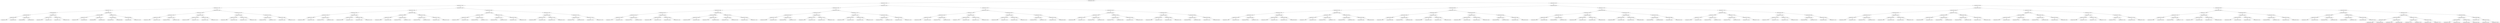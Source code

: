 digraph G{
95048830 [label="Node{data=[3340, 3340]}"]
95048830 -> 412972260
412972260 [label="Node{data=[2276, 2276]}"]
412972260 -> 1806174203
1806174203 [label="Node{data=[1492, 1492]}"]
1806174203 -> 897492078
897492078 [label="Node{data=[1001, 1001]}"]
897492078 -> 1654660891
1654660891 [label="Node{data=[977, 977]}"]
1654660891 -> 300514815
300514815 [label="Node{data=[969, 969]}"]
300514815 -> 978663398
978663398 [label="Node{data=[965, 965]}"]
978663398 -> 2051586326
2051586326 [label="Node{data=[880, 880]}"]
2051586326 -> 410134915
410134915 [label="Node{data=[818, 818]}"]
2051586326 -> 1110354423
1110354423 [label="Node{data=[905, 905]}"]
978663398 -> 1364675667
1364675667 [label="Node{data=[967, 967]}"]
1364675667 -> 1860755302
1860755302 [label="Node{data=[966, 966]}"]
1364675667 -> 1734331657
1734331657 [label="Node{data=[968, 968]}"]
300514815 -> 1342812420
1342812420 [label="Node{data=[973, 973]}"]
1342812420 -> 995580546
995580546 [label="Node{data=[971, 971]}"]
995580546 -> 334274913
334274913 [label="Node{data=[970, 970]}"]
995580546 -> 172097936
172097936 [label="Node{data=[972, 972]}"]
1342812420 -> 400429133
400429133 [label="Node{data=[975, 975]}"]
400429133 -> 383572862
383572862 [label="Node{data=[974, 974]}"]
400429133 -> 1624082285
1624082285 [label="Node{data=[976, 976]}"]
1654660891 -> 2056864869
2056864869 [label="Node{data=[993, 993]}"]
2056864869 -> 488795907
488795907 [label="Node{data=[989, 989]}"]
488795907 -> 1834307826
1834307826 [label="Node{data=[979, 979]}"]
1834307826 -> 1638880474
1638880474 [label="Node{data=[978, 978]}"]
1834307826 -> 1369808614
1369808614 [label="Node{data=[988, 988]}"]
488795907 -> 1601288614
1601288614 [label="Node{data=[991, 991]}"]
1601288614 -> 417640570
417640570 [label="Node{data=[990, 990]}"]
1601288614 -> 58076728
58076728 [label="Node{data=[992, 992]}"]
2056864869 -> 2119815710
2119815710 [label="Node{data=[997, 997]}"]
2119815710 -> 750250234
750250234 [label="Node{data=[995, 995]}"]
750250234 -> 292416118
292416118 [label="Node{data=[994, 994]}"]
750250234 -> 601362829
601362829 [label="Node{data=[996, 996]}"]
2119815710 -> 329383626
329383626 [label="Node{data=[999, 999]}"]
329383626 -> 12723324
12723324 [label="Node{data=[998, 998]}"]
329383626 -> 2114076744
2114076744 [label="Node{data=[1000, 1000]}"]
897492078 -> 498430588
498430588 [label="Node{data=[1062, 1062]}"]
498430588 -> 25069742
25069742 [label="Node{data=[1054, 1054]}"]
25069742 -> 277790009
277790009 [label="Node{data=[1005, 1005]}"]
277790009 -> 2086842208
2086842208 [label="Node{data=[1003, 1003]}"]
2086842208 -> 1257378818
1257378818 [label="Node{data=[1002, 1002]}"]
2086842208 -> 1069338122
1069338122 [label="Node{data=[1004, 1004]}"]
277790009 -> 1514064817
1514064817 [label="Node{data=[1007, 1007]}"]
1514064817 -> 860780089
860780089 [label="Node{data=[1006, 1006]}"]
1514064817 -> 1766205014
1766205014 [label="Node{data=[1008, 1008]}"]
25069742 -> 819165674
819165674 [label="Node{data=[1058, 1058]}"]
819165674 -> 471621378
471621378 [label="Node{data=[1056, 1056]}"]
471621378 -> 1554189574
1554189574 [label="Node{data=[1055, 1055]}"]
471621378 -> 76543058
76543058 [label="Node{data=[1057, 1057]}"]
819165674 -> 792252672
792252672 [label="Node{data=[1060, 1060]}"]
792252672 -> 1369604010
1369604010 [label="Node{data=[1059, 1059]}"]
792252672 -> 363692965
363692965 [label="Node{data=[1061, 1061]}"]
498430588 -> 1853610022
1853610022 [label="Node{data=[1484, 1484]}"]
1853610022 -> 119714872
119714872 [label="Node{data=[1066, 1066]}"]
119714872 -> 1161811033
1161811033 [label="Node{data=[1064, 1064]}"]
1161811033 -> 1014421488
1014421488 [label="Node{data=[1063, 1063]}"]
1161811033 -> 209486512
209486512 [label="Node{data=[1065, 1065]}"]
119714872 -> 510485619
510485619 [label="Node{data=[1482, 1482]}"]
510485619 -> 634119931
634119931 [label="Node{data=[1067, 1067]}"]
510485619 -> 797474021
797474021 [label="Node{data=[1483, 1483]}"]
1853610022 -> 1200161446
1200161446 [label="Node{data=[1488, 1488]}"]
1200161446 -> 850569432
850569432 [label="Node{data=[1486, 1486]}"]
850569432 -> 1211399243
1211399243 [label="Node{data=[1485, 1485]}"]
850569432 -> 615997180
615997180 [label="Node{data=[1487, 1487]}"]
1200161446 -> 732230910
732230910 [label="Node{data=[1490, 1490]}"]
732230910 -> 209157434
209157434 [label="Node{data=[1489, 1489]}"]
732230910 -> 1741332187
1741332187 [label="Node{data=[1491, 1491]}"]
1806174203 -> 2031385696
2031385696 [label="Node{data=[2163, 2163]}"]
2031385696 -> 1973122232
1973122232 [label="Node{data=[1562, 1562]}"]
1973122232 -> 1110595996
1110595996 [label="Node{data=[1538, 1538]}"]
1110595996 -> 1908226887
1908226887 [label="Node{data=[1496, 1496]}"]
1908226887 -> 730906220
730906220 [label="Node{data=[1494, 1494]}"]
730906220 -> 92283154
92283154 [label="Node{data=[1493, 1493]}"]
730906220 -> 1429108359
1429108359 [label="Node{data=[1495, 1495]}"]
1908226887 -> 1305544806
1305544806 [label="Node{data=[1498, 1498]}"]
1305544806 -> 1671216238
1671216238 [label="Node{data=[1497, 1497]}"]
1305544806 -> 1737525694
1737525694 [label="Node{data=[1529, 1529]}"]
1110595996 -> 1101808005
1101808005 [label="Node{data=[1558, 1558]}"]
1101808005 -> 83616750
83616750 [label="Node{data=[1556, 1556]}"]
83616750 -> 33702099
33702099 [label="Node{data=[1555, 1555]}"]
83616750 -> 1639769172
1639769172 [label="Node{data=[1557, 1557]}"]
1101808005 -> 1111433615
1111433615 [label="Node{data=[1560, 1560]}"]
1111433615 -> 427843253
427843253 [label="Node{data=[1559, 1559]}"]
1111433615 -> 160727438
160727438 [label="Node{data=[1561, 1561]}"]
1973122232 -> 260856492
260856492 [label="Node{data=[1593, 1593]}"]
260856492 -> 872685963
872685963 [label="Node{data=[1566, 1566]}"]
872685963 -> 795518024
795518024 [label="Node{data=[1564, 1564]}"]
795518024 -> 39831770
39831770 [label="Node{data=[1563, 1563]}"]
795518024 -> 1877719815
1877719815 [label="Node{data=[1565, 1565]}"]
872685963 -> 2062993160
2062993160 [label="Node{data=[1568, 1568]}"]
2062993160 -> 12870906
12870906 [label="Node{data=[1567, 1567]}"]
2062993160 -> 2090951968
2090951968 [label="Node{data=[1572, 1572]}"]
260856492 -> 1319164464
1319164464 [label="Node{data=[2159, 2159]}"]
1319164464 -> 44210795
44210795 [label="Node{data=[2157, 2157]}"]
44210795 -> 560127345
560127345 [label="Node{data=[2156, 2156]}"]
44210795 -> 1453138968
1453138968 [label="Node{data=[2158, 2158]}"]
1319164464 -> 514069921
514069921 [label="Node{data=[2161, 2161]}"]
514069921 -> 138655196
138655196 [label="Node{data=[2160, 2160]}"]
514069921 -> 1065183472
1065183472 [label="Node{data=[2162, 2162]}"]
2031385696 -> 16721635
16721635 [label="Node{data=[2235, 2235]}"]
16721635 -> 1044914752
1044914752 [label="Node{data=[2219, 2219]}"]
1044914752 -> 732994816
732994816 [label="Node{data=[2167, 2167]}"]
732994816 -> 2145274478
2145274478 [label="Node{data=[2165, 2165]}"]
2145274478 -> 107983688
107983688 [label="Node{data=[2164, 2164]}"]
2145274478 -> 2034944999
2034944999 [label="Node{data=[2166, 2166]}"]
732994816 -> 1455227219
1455227219 [label="Node{data=[2169, 2169]}"]
1455227219 -> 1539157200
1539157200 [label="Node{data=[2168, 2168]}"]
1455227219 -> 540254492
540254492 [label="Node{data=[2170, 2170]}"]
1044914752 -> 252265230
252265230 [label="Node{data=[2231, 2231]}"]
252265230 -> 830499877
830499877 [label="Node{data=[2221, 2221]}"]
830499877 -> 133012969
133012969 [label="Node{data=[2220, 2220]}"]
830499877 -> 980154185
980154185 [label="Node{data=[2230, 2230]}"]
252265230 -> 2134889017
2134889017 [label="Node{data=[2233, 2233]}"]
2134889017 -> 1307343039
1307343039 [label="Node{data=[2232, 2232]}"]
2134889017 -> 637904446
637904446 [label="Node{data=[2234, 2234]}"]
16721635 -> 1135729672
1135729672 [label="Node{data=[2243, 2243]}"]
1135729672 -> 1117679709
1117679709 [label="Node{data=[2239, 2239]}"]
1117679709 -> 1822019889
1822019889 [label="Node{data=[2237, 2237]}"]
1822019889 -> 1730592458
1730592458 [label="Node{data=[2236, 2236]}"]
1822019889 -> 708472762
708472762 [label="Node{data=[2238, 2238]}"]
1117679709 -> 462945848
462945848 [label="Node{data=[2241, 2241]}"]
462945848 -> 958772258
958772258 [label="Node{data=[2240, 2240]}"]
462945848 -> 1797758242
1797758242 [label="Node{data=[2242, 2242]}"]
1135729672 -> 303654979
303654979 [label="Node{data=[2257, 2257]}"]
303654979 -> 920334854
920334854 [label="Node{data=[2245, 2245]}"]
920334854 -> 583730267
583730267 [label="Node{data=[2244, 2244]}"]
920334854 -> 1968325549
1968325549 [label="Node{data=[2246, 2246]}"]
303654979 -> 751855156
751855156 [label="Node{data=[2274, 2274]}"]
751855156 -> 1140079274
1140079274 [label="Node{data=[2273, 2273]}"]
751855156 -> 963057491
963057491 [label="Node{data=[2275, 2275]}"]
412972260 -> 1590650105
1590650105 [label="Node{data=[3162, 3162]}"]
1590650105 -> 1895909586
1895909586 [label="Node{data=[2423, 2423]}"]
1895909586 -> 323095858
323095858 [label="Node{data=[2292, 2292]}"]
323095858 -> 303979910
303979910 [label="Node{data=[2284, 2284]}"]
303979910 -> 936577936
936577936 [label="Node{data=[2280, 2280]}"]
936577936 -> 1290764896
1290764896 [label="Node{data=[2278, 2278]}"]
1290764896 -> 1338453330
1338453330 [label="Node{data=[2277, 2277]}"]
1290764896 -> 794143553
794143553 [label="Node{data=[2279, 2279]}"]
936577936 -> 16104112
16104112 [label="Node{data=[2282, 2282]}"]
16104112 -> 817484876
817484876 [label="Node{data=[2281, 2281]}"]
16104112 -> 1189266100
1189266100 [label="Node{data=[2283, 2283]}"]
303979910 -> 1156544138
1156544138 [label="Node{data=[2288, 2288]}"]
1156544138 -> 1776448669
1776448669 [label="Node{data=[2286, 2286]}"]
1776448669 -> 386385497
386385497 [label="Node{data=[2285, 2285]}"]
1776448669 -> 1193300335
1193300335 [label="Node{data=[2287, 2287]}"]
1156544138 -> 2026124327
2026124327 [label="Node{data=[2290, 2290]}"]
2026124327 -> 41476414
41476414 [label="Node{data=[2289, 2289]}"]
2026124327 -> 728025638
728025638 [label="Node{data=[2291, 2291]}"]
323095858 -> 1846172940
1846172940 [label="Node{data=[2300, 2300]}"]
1846172940 -> 926300646
926300646 [label="Node{data=[2296, 2296]}"]
926300646 -> 1912758063
1912758063 [label="Node{data=[2294, 2294]}"]
1912758063 -> 2142936755
2142936755 [label="Node{data=[2293, 2293]}"]
1912758063 -> 1130651253
1130651253 [label="Node{data=[2295, 2295]}"]
926300646 -> 1159444214
1159444214 [label="Node{data=[2298, 2298]}"]
1159444214 -> 629170781
629170781 [label="Node{data=[2297, 2297]}"]
1159444214 -> 249835352
249835352 [label="Node{data=[2299, 2299]}"]
1846172940 -> 1871859463
1871859463 [label="Node{data=[2367, 2367]}"]
1871859463 -> 2007431173
2007431173 [label="Node{data=[2305, 2305]}"]
2007431173 -> 1360195110
1360195110 [label="Node{data=[2301, 2301]}"]
2007431173 -> 2124649907
2124649907 [label="Node{data=[2332, 2332]}"]
1871859463 -> 53741335
53741335 [label="Node{data=[2408, 2408]}"]
53741335 -> 1125298596
1125298596 [label="Node{data=[2394, 2394]}"]
53741335 -> 95880254
95880254 [label="Node{data=[2421, 2421]}"]
1895909586 -> 1742411574
1742411574 [label="Node{data=[3133, 3133]}"]
1742411574 -> 1148500069
1148500069 [label="Node{data=[3125, 3125]}"]
1148500069 -> 306036446
306036446 [label="Node{data=[2565, 2565]}"]
306036446 -> 798412371
798412371 [label="Node{data=[2527, 2527]}"]
798412371 -> 281746992
281746992 [label="Node{data=[2493, 2493]}"]
798412371 -> 1906125788
1906125788 [label="Node{data=[2545, 2545]}"]
306036446 -> 237609087
237609087 [label="Node{data=[3123, 3123]}"]
237609087 -> 399774655
399774655 [label="Node{data=[3050, 3050]}"]
237609087 -> 1596372459
1596372459 [label="Node{data=[3124, 3124]}"]
1148500069 -> 1199416856
1199416856 [label="Node{data=[3129, 3129]}"]
1199416856 -> 68476112
68476112 [label="Node{data=[3127, 3127]}"]
68476112 -> 871005702
871005702 [label="Node{data=[3126, 3126]}"]
68476112 -> 1502153853
1502153853 [label="Node{data=[3128, 3128]}"]
1199416856 -> 1936600114
1936600114 [label="Node{data=[3131, 3131]}"]
1936600114 -> 1363057875
1363057875 [label="Node{data=[3130, 3130]}"]
1936600114 -> 834978492
834978492 [label="Node{data=[3132, 3132]}"]
1742411574 -> 541055517
541055517 [label="Node{data=[3141, 3141]}"]
541055517 -> 582122900
582122900 [label="Node{data=[3137, 3137]}"]
582122900 -> 131048725
131048725 [label="Node{data=[3135, 3135]}"]
131048725 -> 277431922
277431922 [label="Node{data=[3134, 3134]}"]
131048725 -> 1312332108
1312332108 [label="Node{data=[3136, 3136]}"]
582122900 -> 2144801730
2144801730 [label="Node{data=[3139, 3139]}"]
2144801730 -> 97183264
97183264 [label="Node{data=[3138, 3138]}"]
2144801730 -> 1596623421
1596623421 [label="Node{data=[3140, 3140]}"]
541055517 -> 1431472749
1431472749 [label="Node{data=[3158, 3158]}"]
1431472749 -> 308075014
308075014 [label="Node{data=[3156, 3156]}"]
308075014 -> 1089852811
1089852811 [label="Node{data=[3155, 3155]}"]
308075014 -> 1267061962
1267061962 [label="Node{data=[3157, 3157]}"]
1431472749 -> 180694581
180694581 [label="Node{data=[3160, 3160]}"]
180694581 -> 2117949825
2117949825 [label="Node{data=[3159, 3159]}"]
180694581 -> 269128256
269128256 [label="Node{data=[3161, 3161]}"]
1590650105 -> 1976313615
1976313615 [label="Node{data=[3270, 3270]}"]
1976313615 -> 1457199877
1457199877 [label="Node{data=[3194, 3194]}"]
1457199877 -> 1111400718
1111400718 [label="Node{data=[3170, 3170]}"]
1111400718 -> 107131803
107131803 [label="Node{data=[3166, 3166]}"]
107131803 -> 310515719
310515719 [label="Node{data=[3164, 3164]}"]
310515719 -> 479144545
479144545 [label="Node{data=[3163, 3163]}"]
310515719 -> 730779183
730779183 [label="Node{data=[3165, 3165]}"]
107131803 -> 946036398
946036398 [label="Node{data=[3168, 3168]}"]
946036398 -> 975387525
975387525 [label="Node{data=[3167, 3167]}"]
946036398 -> 1603977858
1603977858 [label="Node{data=[3169, 3169]}"]
1111400718 -> 37257448
37257448 [label="Node{data=[3190, 3190]}"]
37257448 -> 546060335
546060335 [label="Node{data=[3188, 3188]}"]
546060335 -> 55627944
55627944 [label="Node{data=[3171, 3171]}"]
546060335 -> 173509778
173509778 [label="Node{data=[3189, 3189]}"]
37257448 -> 1286497008
1286497008 [label="Node{data=[3192, 3192]}"]
1286497008 -> 228746762
228746762 [label="Node{data=[3191, 3191]}"]
1286497008 -> 150086278
150086278 [label="Node{data=[3193, 3193]}"]
1457199877 -> 1056381974
1056381974 [label="Node{data=[3206, 3206]}"]
1056381974 -> 24203482
24203482 [label="Node{data=[3198, 3198]}"]
24203482 -> 536732872
536732872 [label="Node{data=[3196, 3196]}"]
536732872 -> 100795299
100795299 [label="Node{data=[3195, 3195]}"]
536732872 -> 1288409
1288409 [label="Node{data=[3197, 3197]}"]
24203482 -> 200265601
200265601 [label="Node{data=[3200, 3200]}"]
200265601 -> 2068095376
2068095376 [label="Node{data=[3199, 3199]}"]
200265601 -> 1842199104
1842199104 [label="Node{data=[3201, 3201]}"]
1056381974 -> 1887797824
1887797824 [label="Node{data=[3222, 3222]}"]
1887797824 -> 98818070
98818070 [label="Node{data=[3220, 3220]}"]
98818070 -> 1534435611
1534435611 [label="Node{data=[3219, 3219]}"]
98818070 -> 1533677455
1533677455 [label="Node{data=[3221, 3221]}"]
1887797824 -> 127996192
127996192 [label="Node{data=[3230, 3230]}"]
127996192 -> 471423658
471423658 [label="Node{data=[3223, 3223]}"]
127996192 -> 1787972939
1787972939 [label="Node{data=[3269, 3269]}"]
1976313615 -> 1636770273
1636770273 [label="Node{data=[3324, 3324]}"]
1636770273 -> 1856509153
1856509153 [label="Node{data=[3316, 3316]}"]
1856509153 -> 942858132
942858132 [label="Node{data=[3312, 3312]}"]
942858132 -> 1077032396
1077032396 [label="Node{data=[3310, 3310]}"]
1077032396 -> 1487569922
1487569922 [label="Node{data=[3295, 3295]}"]
1077032396 -> 1988857066
1988857066 [label="Node{data=[3311, 3311]}"]
942858132 -> 1491805136
1491805136 [label="Node{data=[3314, 3314]}"]
1491805136 -> 153542996
153542996 [label="Node{data=[3313, 3313]}"]
1491805136 -> 86048486
86048486 [label="Node{data=[3315, 3315]}"]
1856509153 -> 795270772
795270772 [label="Node{data=[3320, 3320]}"]
795270772 -> 781356523
781356523 [label="Node{data=[3318, 3318]}"]
781356523 -> 276882732
276882732 [label="Node{data=[3317, 3317]}"]
781356523 -> 316014100
316014100 [label="Node{data=[3319, 3319]}"]
795270772 -> 190383940
190383940 [label="Node{data=[3322, 3322]}"]
190383940 -> 824065553
824065553 [label="Node{data=[3321, 3321]}"]
190383940 -> 648025243
648025243 [label="Node{data=[3323, 3323]}"]
1636770273 -> 465070853
465070853 [label="Node{data=[3332, 3332]}"]
465070853 -> 1486367761
1486367761 [label="Node{data=[3328, 3328]}"]
1486367761 -> 414613413
414613413 [label="Node{data=[3326, 3326]}"]
414613413 -> 1049928932
1049928932 [label="Node{data=[3325, 3325]}"]
414613413 -> 1722552432
1722552432 [label="Node{data=[3327, 3327]}"]
1486367761 -> 2144157712
2144157712 [label="Node{data=[3330, 3330]}"]
2144157712 -> 1420641051
1420641051 [label="Node{data=[3329, 3329]}"]
2144157712 -> 1325756142
1325756142 [label="Node{data=[3331, 3331]}"]
465070853 -> 1227671790
1227671790 [label="Node{data=[3336, 3336]}"]
1227671790 -> 1551162395
1551162395 [label="Node{data=[3334, 3334]}"]
1551162395 -> 1652554005
1652554005 [label="Node{data=[3333, 3333]}"]
1551162395 -> 115968426
115968426 [label="Node{data=[3335, 3335]}"]
1227671790 -> 690838049
690838049 [label="Node{data=[3338, 3338]}"]
690838049 -> 1396956955
1396956955 [label="Node{data=[3337, 3337]}"]
690838049 -> 1323905847
1323905847 [label="Node{data=[3339, 3339]}"]
95048830 -> 67585945
67585945 [label="Node{data=[3812, 3812]}"]
67585945 -> 1194912106
1194912106 [label="Node{data=[3633, 3633]}"]
1194912106 -> 181292433
181292433 [label="Node{data=[3586, 3586]}"]
181292433 -> 230270836
230270836 [label="Node{data=[3570, 3570]}"]
230270836 -> 867959509
867959509 [label="Node{data=[3379, 3379]}"]
867959509 -> 869260913
869260913 [label="Node{data=[3344, 3344]}"]
869260913 -> 1268100956
1268100956 [label="Node{data=[3342, 3342]}"]
1268100956 -> 190260061
190260061 [label="Node{data=[3341, 3341]}"]
1268100956 -> 1487807048
1487807048 [label="Node{data=[3343, 3343]}"]
869260913 -> 358564730
358564730 [label="Node{data=[3346, 3346]}"]
358564730 -> 1935077826
1935077826 [label="Node{data=[3345, 3345]}"]
358564730 -> 1101625662
1101625662 [label="Node{data=[3347, 3347]}"]
867959509 -> 1748811553
1748811553 [label="Node{data=[3538, 3538]}"]
1748811553 -> 118977999
118977999 [label="Node{data=[3463, 3463]}"]
118977999 -> 1124817934
1124817934 [label="Node{data=[3419, 3419]}"]
118977999 -> 1239530968
1239530968 [label="Node{data=[3481, 3481]}"]
1748811553 -> 1143592562
1143592562 [label="Node{data=[3568, 3568]}"]
1143592562 -> 2024569397
2024569397 [label="Node{data=[3551, 3551]}"]
1143592562 -> 1633591810
1633591810 [label="Node{data=[3569, 3569]}"]
230270836 -> 630574220
630574220 [label="Node{data=[3578, 3578]}"]
630574220 -> 797250570
797250570 [label="Node{data=[3574, 3574]}"]
797250570 -> 878947869
878947869 [label="Node{data=[3572, 3572]}"]
878947869 -> 540628001
540628001 [label="Node{data=[3571, 3571]}"]
878947869 -> 725814534
725814534 [label="Node{data=[3573, 3573]}"]
797250570 -> 752974112
752974112 [label="Node{data=[3576, 3576]}"]
752974112 -> 98249191
98249191 [label="Node{data=[3575, 3575]}"]
752974112 -> 1873407265
1873407265 [label="Node{data=[3577, 3577]}"]
630574220 -> 1546774255
1546774255 [label="Node{data=[3582, 3582]}"]
1546774255 -> 2067708976
2067708976 [label="Node{data=[3580, 3580]}"]
2067708976 -> 662058657
662058657 [label="Node{data=[3579, 3579]}"]
2067708976 -> 118884235
118884235 [label="Node{data=[3581, 3581]}"]
1546774255 -> 1422106392
1422106392 [label="Node{data=[3584, 3584]}"]
1422106392 -> 1519543948
1519543948 [label="Node{data=[3583, 3583]}"]
1422106392 -> 1279758401
1279758401 [label="Node{data=[3585, 3585]}"]
181292433 -> 2077944861
2077944861 [label="Node{data=[3617, 3617]}"]
2077944861 -> 858363681
858363681 [label="Node{data=[3594, 3594]}"]
858363681 -> 2051420622
2051420622 [label="Node{data=[3590, 3590]}"]
2051420622 -> 183726943
183726943 [label="Node{data=[3588, 3588]}"]
183726943 -> 644209688
644209688 [label="Node{data=[3587, 3587]}"]
183726943 -> 1502267242
1502267242 [label="Node{data=[3589, 3589]}"]
2051420622 -> 310990292
310990292 [label="Node{data=[3592, 3592]}"]
310990292 -> 66172241
66172241 [label="Node{data=[3591, 3591]}"]
310990292 -> 201075755
201075755 [label="Node{data=[3593, 3593]}"]
858363681 -> 79829929
79829929 [label="Node{data=[3613, 3613]}"]
79829929 -> 1555941648
1555941648 [label="Node{data=[3596, 3596]}"]
1555941648 -> 1382589675
1382589675 [label="Node{data=[3595, 3595]}"]
1555941648 -> 949966841
949966841 [label="Node{data=[3597, 3597]}"]
79829929 -> 747899920
747899920 [label="Node{data=[3615, 3615]}"]
747899920 -> 517187035
517187035 [label="Node{data=[3614, 3614]}"]
747899920 -> 151721238
151721238 [label="Node{data=[3616, 3616]}"]
2077944861 -> 1265220433
1265220433 [label="Node{data=[3625, 3625]}"]
1265220433 -> 1200741024
1200741024 [label="Node{data=[3621, 3621]}"]
1200741024 -> 1156530932
1156530932 [label="Node{data=[3619, 3619]}"]
1156530932 -> 362630362
362630362 [label="Node{data=[3618, 3618]}"]
1156530932 -> 329833995
329833995 [label="Node{data=[3620, 3620]}"]
1200741024 -> 1520779780
1520779780 [label="Node{data=[3623, 3623]}"]
1520779780 -> 1684230982
1684230982 [label="Node{data=[3622, 3622]}"]
1520779780 -> 468138124
468138124 [label="Node{data=[3624, 3624]}"]
1265220433 -> 1324017021
1324017021 [label="Node{data=[3629, 3629]}"]
1324017021 -> 1043282886
1043282886 [label="Node{data=[3627, 3627]}"]
1043282886 -> 1084794406
1084794406 [label="Node{data=[3626, 3626]}"]
1043282886 -> 1655297511
1655297511 [label="Node{data=[3628, 3628]}"]
1324017021 -> 2071008706
2071008706 [label="Node{data=[3631, 3631]}"]
2071008706 -> 1019732065
1019732065 [label="Node{data=[3630, 3630]}"]
2071008706 -> 962324553
962324553 [label="Node{data=[3632, 3632]}"]
1194912106 -> 359728232
359728232 [label="Node{data=[3715, 3715]}"]
359728232 -> 1717427201
1717427201 [label="Node{data=[3649, 3649]}"]
1717427201 -> 1704651843
1704651843 [label="Node{data=[3641, 3641]}"]
1704651843 -> 56969497
56969497 [label="Node{data=[3637, 3637]}"]
56969497 -> 514482009
514482009 [label="Node{data=[3635, 3635]}"]
514482009 -> 371139929
371139929 [label="Node{data=[3634, 3634]}"]
514482009 -> 617954093
617954093 [label="Node{data=[3636, 3636]}"]
56969497 -> 231834415
231834415 [label="Node{data=[3639, 3639]}"]
231834415 -> 1095587163
1095587163 [label="Node{data=[3638, 3638]}"]
231834415 -> 773293510
773293510 [label="Node{data=[3640, 3640]}"]
1704651843 -> 588701562
588701562 [label="Node{data=[3645, 3645]}"]
588701562 -> 585099468
585099468 [label="Node{data=[3643, 3643]}"]
585099468 -> 152274497
152274497 [label="Node{data=[3642, 3642]}"]
585099468 -> 465046288
465046288 [label="Node{data=[3644, 3644]}"]
588701562 -> 247527954
247527954 [label="Node{data=[3647, 3647]}"]
247527954 -> 1401219726
1401219726 [label="Node{data=[3646, 3646]}"]
247527954 -> 1177575217
1177575217 [label="Node{data=[3648, 3648]}"]
1717427201 -> 495664236
495664236 [label="Node{data=[3657, 3657]}"]
495664236 -> 345130405
345130405 [label="Node{data=[3653, 3653]}"]
345130405 -> 1622543651
1622543651 [label="Node{data=[3651, 3651]}"]
1622543651 -> 616239059
616239059 [label="Node{data=[3650, 3650]}"]
1622543651 -> 1620524916
1620524916 [label="Node{data=[3652, 3652]}"]
345130405 -> 1722737070
1722737070 [label="Node{data=[3655, 3655]}"]
1722737070 -> 908146509
908146509 [label="Node{data=[3654, 3654]}"]
1722737070 -> 1243116493
1243116493 [label="Node{data=[3656, 3656]}"]
495664236 -> 330140005
330140005 [label="Node{data=[3661, 3661]}"]
330140005 -> 44017967
44017967 [label="Node{data=[3659, 3659]}"]
44017967 -> 1035693422
1035693422 [label="Node{data=[3658, 3658]}"]
44017967 -> 884270863
884270863 [label="Node{data=[3660, 3660]}"]
330140005 -> 1269671517
1269671517 [label="Node{data=[3663, 3663]}"]
1269671517 -> 881113302
881113302 [label="Node{data=[3662, 3662]}"]
1269671517 -> 1379038005
1379038005 [label="Node{data=[3681, 3681]}"]
359728232 -> 1093495523
1093495523 [label="Node{data=[3741, 3741]}"]
1093495523 -> 1729405909
1729405909 [label="Node{data=[3733, 3733]}"]
1729405909 -> 1984423401
1984423401 [label="Node{data=[3729, 3729]}"]
1984423401 -> 925735887
925735887 [label="Node{data=[3727, 3727]}"]
925735887 -> 503154107
503154107 [label="Node{data=[3726, 3726]}"]
925735887 -> 1597343706
1597343706 [label="Node{data=[3728, 3728]}"]
1984423401 -> 370432376
370432376 [label="Node{data=[3731, 3731]}"]
370432376 -> 1295801238
1295801238 [label="Node{data=[3730, 3730]}"]
370432376 -> 1008590807
1008590807 [label="Node{data=[3732, 3732]}"]
1729405909 -> 1332057305
1332057305 [label="Node{data=[3737, 3737]}"]
1332057305 -> 2072955860
2072955860 [label="Node{data=[3735, 3735]}"]
2072955860 -> 1421991896
1421991896 [label="Node{data=[3734, 3734]}"]
2072955860 -> 108024304
108024304 [label="Node{data=[3736, 3736]}"]
1332057305 -> 1699794619
1699794619 [label="Node{data=[3739, 3739]}"]
1699794619 -> 1745709486
1745709486 [label="Node{data=[3738, 3738]}"]
1699794619 -> 845694056
845694056 [label="Node{data=[3740, 3740]}"]
1093495523 -> 907242500
907242500 [label="Node{data=[3804, 3804]}"]
907242500 -> 1431652715
1431652715 [label="Node{data=[3745, 3745]}"]
1431652715 -> 1444285046
1444285046 [label="Node{data=[3743, 3743]}"]
1444285046 -> 640507864
640507864 [label="Node{data=[3742, 3742]}"]
1444285046 -> 192115797
192115797 [label="Node{data=[3744, 3744]}"]
1431652715 -> 1947363905
1947363905 [label="Node{data=[3747, 3747]}"]
1947363905 -> 305236751
305236751 [label="Node{data=[3746, 3746]}"]
1947363905 -> 1580127502
1580127502 [label="Node{data=[3789, 3789]}"]
907242500 -> 1324340034
1324340034 [label="Node{data=[3808, 3808]}"]
1324340034 -> 701036732
701036732 [label="Node{data=[3806, 3806]}"]
701036732 -> 935290745
935290745 [label="Node{data=[3805, 3805]}"]
701036732 -> 521224741
521224741 [label="Node{data=[3807, 3807]}"]
1324340034 -> 794097478
794097478 [label="Node{data=[3810, 3810]}"]
794097478 -> 1094182664
1094182664 [label="Node{data=[3809, 3809]}"]
794097478 -> 226477304
226477304 [label="Node{data=[3811, 3811]}"]
67585945 -> 418037528
418037528 [label="Node{data=[7683, 7683]}"]
418037528 -> 277648772
277648772 [label="Node{data=[6343, 6343]}"]
277648772 -> 1853697850
1853697850 [label="Node{data=[3828, 3828]}"]
1853697850 -> 492207625
492207625 [label="Node{data=[3820, 3820]}"]
492207625 -> 1342771396
1342771396 [label="Node{data=[3816, 3816]}"]
1342771396 -> 618500084
618500084 [label="Node{data=[3814, 3814]}"]
618500084 -> 593387690
593387690 [label="Node{data=[3813, 3813]}"]
618500084 -> 223802622
223802622 [label="Node{data=[3815, 3815]}"]
1342771396 -> 364993184
364993184 [label="Node{data=[3818, 3818]}"]
364993184 -> 1563149763
1563149763 [label="Node{data=[3817, 3817]}"]
364993184 -> 228636156
228636156 [label="Node{data=[3819, 3819]}"]
492207625 -> 929776050
929776050 [label="Node{data=[3824, 3824]}"]
929776050 -> 685771173
685771173 [label="Node{data=[3822, 3822]}"]
685771173 -> 728155303
728155303 [label="Node{data=[3821, 3821]}"]
685771173 -> 593599330
593599330 [label="Node{data=[3823, 3823]}"]
929776050 -> 1315580013
1315580013 [label="Node{data=[3826, 3826]}"]
1315580013 -> 1718594852
1718594852 [label="Node{data=[3825, 3825]}"]
1315580013 -> 2066812594
2066812594 [label="Node{data=[3827, 3827]}"]
1853697850 -> 1420042301
1420042301 [label="Node{data=[4179, 4179]}"]
1420042301 -> 1267880836
1267880836 [label="Node{data=[3887, 3887]}"]
1267880836 -> 1343209823
1343209823 [label="Node{data=[3830, 3830]}"]
1343209823 -> 590877042
590877042 [label="Node{data=[3829, 3829]}"]
1343209823 -> 1449687264
1449687264 [label="Node{data=[3831, 3831]}"]
1267880836 -> 255795162
255795162 [label="Node{data=[3932, 3932]}"]
255795162 -> 554971739
554971739 [label="Node{data=[3928, 3928]}"]
255795162 -> 1111757962
1111757962 [label="Node{data=[3980, 3980]}"]
1420042301 -> 1467927386
1467927386 [label="Node{data=[5555, 5555]}"]
1467927386 -> 550035360
550035360 [label="Node{data=[4292, 4292]}"]
550035360 -> 542025480
542025480 [label="Node{data=[4256, 4256]}"]
550035360 -> 1120671695
1120671695 [label="Node{data=[4293, 4293]}"]
1467927386 -> 1674129623
1674129623 [label="Node{data=[6294, 6294]}"]
1674129623 -> 85640913
85640913 [label="Node{data=[6073, 6073]}"]
1674129623 -> 1354323869
1354323869 [label="Node{data=[6304, 6304]}"]
277648772 -> 1919504426
1919504426 [label="Node{data=[7208, 7208]}"]
1919504426 -> 1485609272
1485609272 [label="Node{data=[6577, 6577]}"]
1485609272 -> 192143542
192143542 [label="Node{data=[6468, 6468]}"]
192143542 -> 292314106
292314106 [label="Node{data=[6435, 6435]}"]
292314106 -> 700232189
700232189 [label="Node{data=[6373, 6373]}"]
292314106 -> 356886699
356886699 [label="Node{data=[6438, 6438]}"]
192143542 -> 27761893
27761893 [label="Node{data=[6575, 6575]}"]
27761893 -> 1919394976
1919394976 [label="Node{data=[6574, 6574]}"]
27761893 -> 1050198088
1050198088 [label="Node{data=[6576, 6576]}"]
1485609272 -> 102770624
102770624 [label="Node{data=[6581, 6581]}"]
102770624 -> 996004693
996004693 [label="Node{data=[6579, 6579]}"]
996004693 -> 1951412794
1951412794 [label="Node{data=[6578, 6578]}"]
996004693 -> 213001848
213001848 [label="Node{data=[6580, 6580]}"]
102770624 -> 195763721
195763721 [label="Node{data=[6583, 6583]}"]
195763721 -> 1589224274
1589224274 [label="Node{data=[6582, 6582]}"]
195763721 -> 730700637
730700637 [label="Node{data=[6597, 6597]}"]
1919504426 -> 915536306
915536306 [label="Node{data=[7675, 7675]}"]
915536306 -> 1704583743
1704583743 [label="Node{data=[7671, 7671]}"]
1704583743 -> 1982426861
1982426861 [label="Node{data=[7669, 7669]}"]
1982426861 -> 825840646
825840646 [label="Node{data=[7668, 7668]}"]
1982426861 -> 140277754
140277754 [label="Node{data=[7670, 7670]}"]
1704583743 -> 587134164
587134164 [label="Node{data=[7673, 7673]}"]
587134164 -> 522041440
522041440 [label="Node{data=[7672, 7672]}"]
587134164 -> 1694451425
1694451425 [label="Node{data=[7674, 7674]}"]
915536306 -> 259460643
259460643 [label="Node{data=[7679, 7679]}"]
259460643 -> 1517945677
1517945677 [label="Node{data=[7677, 7677]}"]
1517945677 -> 676753114
676753114 [label="Node{data=[7676, 7676]}"]
1517945677 -> 906034559
906034559 [label="Node{data=[7678, 7678]}"]
259460643 -> 28437386
28437386 [label="Node{data=[7681, 7681]}"]
28437386 -> 190574746
190574746 [label="Node{data=[7680, 7680]}"]
28437386 -> 274755477
274755477 [label="Node{data=[7682, 7682]}"]
418037528 -> 565871587
565871587 [label="Node{data=[8046, 8046]}"]
565871587 -> 794415589
794415589 [label="Node{data=[8030, 8030]}"]
794415589 -> 2068982708
2068982708 [label="Node{data=[7723, 7723]}"]
2068982708 -> 1750986636
1750986636 [label="Node{data=[7687, 7687]}"]
1750986636 -> 487443711
487443711 [label="Node{data=[7685, 7685]}"]
487443711 -> 2084233282
2084233282 [label="Node{data=[7684, 7684]}"]
487443711 -> 375356410
375356410 [label="Node{data=[7686, 7686]}"]
1750986636 -> 293193522
293193522 [label="Node{data=[7689, 7689]}"]
293193522 -> 1650494422
1650494422 [label="Node{data=[7688, 7688]}"]
293193522 -> 1232297768
1232297768 [label="Node{data=[7710, 7710]}"]
2068982708 -> 614362455
614362455 [label="Node{data=[8026, 8026]}"]
614362455 -> 2072080033
2072080033 [label="Node{data=[8024, 8024]}"]
2072080033 -> 492401724
492401724 [label="Node{data=[8017, 8017]}"]
2072080033 -> 1317069472
1317069472 [label="Node{data=[8025, 8025]}"]
614362455 -> 421776114
421776114 [label="Node{data=[8028, 8028]}"]
421776114 -> 1764186897
1764186897 [label="Node{data=[8027, 8027]}"]
421776114 -> 1057565341
1057565341 [label="Node{data=[8029, 8029]}"]
794415589 -> 1993693758
1993693758 [label="Node{data=[8038, 8038]}"]
1993693758 -> 1906735692
1906735692 [label="Node{data=[8034, 8034]}"]
1906735692 -> 579492026
579492026 [label="Node{data=[8032, 8032]}"]
579492026 -> 1419891636
1419891636 [label="Node{data=[8031, 8031]}"]
579492026 -> 142174132
142174132 [label="Node{data=[8033, 8033]}"]
1906735692 -> 1246693613
1246693613 [label="Node{data=[8036, 8036]}"]
1246693613 -> 988858006
988858006 [label="Node{data=[8035, 8035]}"]
1246693613 -> 1612094991
1612094991 [label="Node{data=[8037, 8037]}"]
1993693758 -> 596709758
596709758 [label="Node{data=[8042, 8042]}"]
596709758 -> 296447361
296447361 [label="Node{data=[8040, 8040]}"]
296447361 -> 760466772
760466772 [label="Node{data=[8039, 8039]}"]
296447361 -> 2036455447
2036455447 [label="Node{data=[8041, 8041]}"]
596709758 -> 1380986020
1380986020 [label="Node{data=[8044, 8044]}"]
1380986020 -> 408781834
408781834 [label="Node{data=[8043, 8043]}"]
1380986020 -> 727171896
727171896 [label="Node{data=[8045, 8045]}"]
565871587 -> 1551963941
1551963941 [label="Node{data=[8062, 8062]}"]
1551963941 -> 258422045
258422045 [label="Node{data=[8054, 8054]}"]
258422045 -> 2070846767
2070846767 [label="Node{data=[8050, 8050]}"]
2070846767 -> 1849024377
1849024377 [label="Node{data=[8048, 8048]}"]
1849024377 -> 987354533
987354533 [label="Node{data=[8047, 8047]}"]
1849024377 -> 203477054
203477054 [label="Node{data=[8049, 8049]}"]
2070846767 -> 61383536
61383536 [label="Node{data=[8052, 8052]}"]
61383536 -> 1134979691
1134979691 [label="Node{data=[8051, 8051]}"]
61383536 -> 933686087
933686087 [label="Node{data=[8053, 8053]}"]
258422045 -> 1032678573
1032678573 [label="Node{data=[8058, 8058]}"]
1032678573 -> 2079910735
2079910735 [label="Node{data=[8056, 8056]}"]
2079910735 -> 192750441
192750441 [label="Node{data=[8055, 8055]}"]
2079910735 -> 193006994
193006994 [label="Node{data=[8057, 8057]}"]
1032678573 -> 1572855883
1572855883 [label="Node{data=[8060, 8060]}"]
1572855883 -> 1637992992
1637992992 [label="Node{data=[8059, 8059]}"]
1572855883 -> 52808470
52808470 [label="Node{data=[8061, 8061]}"]
1551963941 -> 13347709
13347709 [label="Node{data=[8078, 8078]}"]
13347709 -> 575979159
575979159 [label="Node{data=[8070, 8070]}"]
575979159 -> 1305186359
1305186359 [label="Node{data=[8066, 8066]}"]
1305186359 -> 1612419043
1612419043 [label="Node{data=[8064, 8064]}"]
1612419043 -> 1029066974
1029066974 [label="Node{data=[8063, 8063]}"]
1612419043 -> 988930533
988930533 [label="Node{data=[8065, 8065]}"]
1305186359 -> 724210852
724210852 [label="Node{data=[8068, 8068]}"]
724210852 -> 401760949
401760949 [label="Node{data=[8067, 8067]}"]
724210852 -> 405602357
405602357 [label="Node{data=[8069, 8069]}"]
575979159 -> 770057244
770057244 [label="Node{data=[8074, 8074]}"]
770057244 -> 1377176240
1377176240 [label="Node{data=[8072, 8072]}"]
1377176240 -> 1458912653
1458912653 [label="Node{data=[8071, 8071]}"]
1377176240 -> 640263118
640263118 [label="Node{data=[8073, 8073]}"]
770057244 -> 980657619
980657619 [label="Node{data=[8076, 8076]}"]
980657619 -> 1481800615
1481800615 [label="Node{data=[8075, 8075]}"]
980657619 -> 657730677
657730677 [label="Node{data=[8077, 8077]}"]
13347709 -> 1281940622
1281940622 [label="Node{data=[8086, 8086]}"]
1281940622 -> 1796384237
1796384237 [label="Node{data=[8082, 8082]}"]
1796384237 -> 550925419
550925419 [label="Node{data=[8080, 8080]}"]
550925419 -> 646427520
646427520 [label="Node{data=[8079, 8079]}"]
550925419 -> 746686322
746686322 [label="Node{data=[8081, 8081]}"]
1796384237 -> 1388475074
1388475074 [label="Node{data=[8084, 8084]}"]
1388475074 -> 1101275613
1101275613 [label="Node{data=[8083, 8083]}"]
1388475074 -> 1512341978
1512341978 [label="Node{data=[8085, 8085]}"]
1281940622 -> 2059286523
2059286523 [label="Node{data=[8088, 8088]}"]
2059286523 -> 1001070092
1001070092 [label="Node{data=[8087, 8087]}"]
2059286523 -> 1533110893
1533110893 [label="Node{data=[8160, 8160]}"]
1533110893 -> 632621706
632621706 [label="Node{data=[8108, 8108]}"]
1533110893 -> 784326696
784326696 [label="Node{data=[8760, 8760]}"]
}